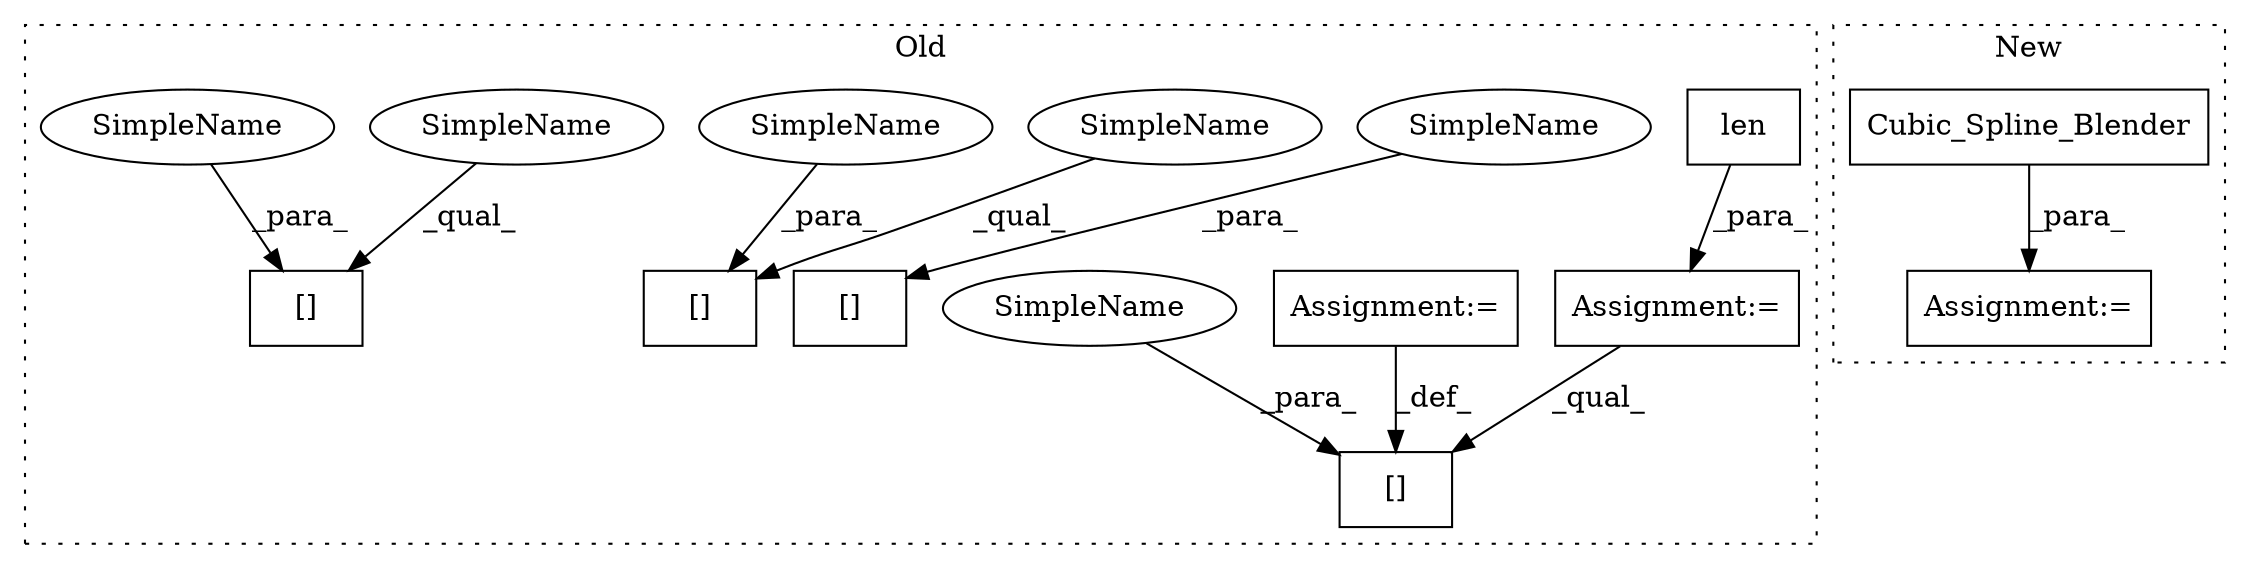 digraph G {
subgraph cluster0 {
1 [label="len" a="32" s="1321,1333" l="4,1" shape="box"];
3 [label="[]" a="2" s="1529,1535" l="4,1" shape="box"];
4 [label="[]" a="2" s="1736,1747" l="9,1" shape="box"];
5 [label="[]" a="2" s="1619,1630" l="9,1" shape="box"];
6 [label="Assignment:=" a="7" s="1320" l="1" shape="box"];
7 [label="[]" a="2" s="1591,1602" l="9,1" shape="box"];
8 [label="Assignment:=" a="7" s="1536" l="1" shape="box"];
10 [label="SimpleName" a="42" s="1745" l="2" shape="ellipse"];
11 [label="SimpleName" a="42" s="1628" l="2" shape="ellipse"];
12 [label="SimpleName" a="42" s="1533" l="2" shape="ellipse"];
13 [label="SimpleName" a="42" s="1600" l="2" shape="ellipse"];
14 [label="SimpleName" a="42" s="1619" l="8" shape="ellipse"];
15 [label="SimpleName" a="42" s="1736" l="8" shape="ellipse"];
label = "Old";
style="dotted";
}
subgraph cluster1 {
2 [label="Cubic_Spline_Blender" a="32" s="2115,2142" l="21,1" shape="box"];
9 [label="Assignment:=" a="7" s="2201" l="1" shape="box"];
label = "New";
style="dotted";
}
1 -> 6 [label="_para_"];
2 -> 9 [label="_para_"];
6 -> 3 [label="_qual_"];
8 -> 3 [label="_def_"];
10 -> 4 [label="_para_"];
11 -> 5 [label="_para_"];
12 -> 3 [label="_para_"];
13 -> 7 [label="_para_"];
14 -> 5 [label="_qual_"];
15 -> 4 [label="_qual_"];
}